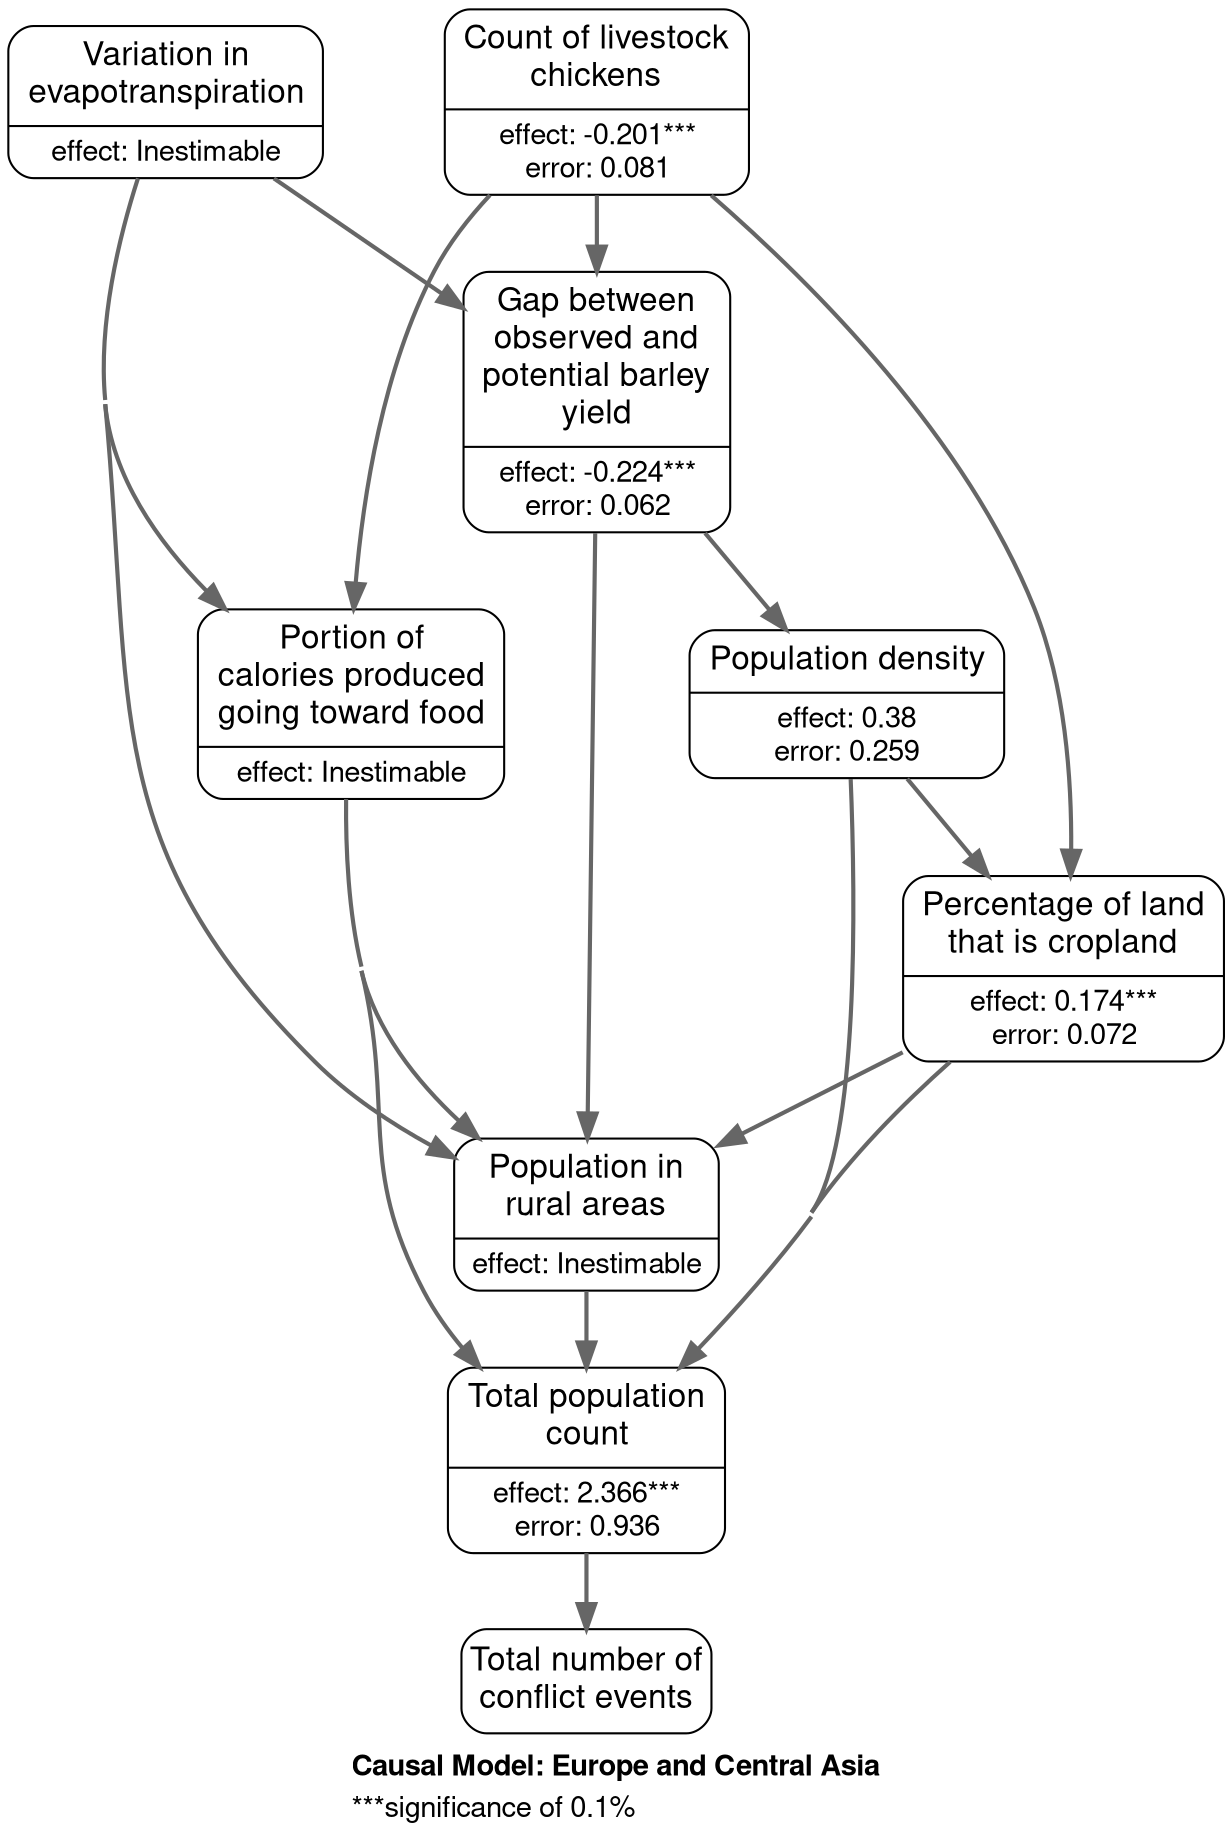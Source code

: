 # generated file for region: europe_and_central_asia by CausalModelRegionGenerator
strict digraph causalModel {
fontname="Helvetica, Arial, sans-serif";
label=<<TABLE BORDER="0" CELLBORDER="0" CELLSPACING="0"><TR><TD></TD></TR><TR><TD ALIGN="LEFT"><B>Causal Model: Europe and Central Asia</B></TD></TR><TR><TD ALIGN="LEFT">***significance of 0.1%</TD></TR></TABLE>>;
labelloc = b;
nodesep = 0.4;
concentrate = true;
node[shape = Mrecord, fontname = "Helvetica, Arial, sans-serif", margin = "0.10,0.06", penwidth = 1.0];
edge[arrowsize = 1.2 penwidth = 2 color="#666666"];

# nodes
et_anom_m_STD_m [label = <{<table align="center" border="0" cellspacing="1" cellpadding="1">
<tr><td><font point-size="16">Variation in<br/>evapotranspiration<br/></font></td></tr>
</table>
|<table border="0" cellspacing="1" cellpadding="0.5"><tr><td><font point-size="14">effect: Inestimable</font></td></tr></table>}>, class = rankA];
chicken_number_s [label = <{<table align="center" border="0" cellspacing="1" cellpadding="1">
<tr><td><font point-size="16">Count of livestock<br/>chickens<br/></font></td></tr>
</table>
|<table border="0" cellspacing="1" cellpadding="0.5"><tr><td><font point-size="14">effect: -0.201***</font></td></tr>
<tr><td><font point-size="14">error: 0.081</font></td></tr></table>}>, class = rankA];
yield_gap_barley_s [label = <{<table align="center" border="0" cellspacing="1" cellpadding="1">
<tr><td><font point-size="16">Gap between<br/>observed and<br/>potential barley<br/>yield<br/></font></td></tr>
</table>
|<table border="0" cellspacing="1" cellpadding="0.5"><tr><td><font point-size="14">effect: -0.224***</font></td></tr>
<tr><td><font point-size="14">error: 0.062</font></td></tr></table>}>, class = rankB];
rurpop_s [label = <{<table align="center" border="0" cellspacing="1" cellpadding="1">
<tr><td><font point-size="16">Population in<br/>rural areas<br/></font></td></tr>
</table>
|<table border="0" cellspacing="1" cellpadding="0.5"><tr><td><font point-size="14">effect: Inestimable</font></td></tr></table>}>, class = rankB];
Cropland2000_mean_percent_s [label = <{<table align="center" border="0" cellspacing="1" cellpadding="1">
<tr><td><font point-size="16">Percentage of land<br/>that is cropland<br/></font></td></tr>
</table>
|<table border="0" cellspacing="1" cellpadding="0.5"><tr><td><font point-size="14">effect: 0.174***</font></td></tr>
<tr><td><font point-size="14">error: 0.072</font></td></tr></table>}>, class = rankB];
loccount_y [label = <{<table align="center" border="0" cellspacing="1" cellpadding="1">
<tr><td><font point-size="16">Total population<br/>count<br/></font></td></tr>
</table>
|<table border="0" cellspacing="1" cellpadding="0.5"><tr><td><font point-size="14">effect: 2.366***</font></td></tr>
<tr><td><font point-size="14">error: 0.936</font></td></tr></table>}>, class = rankB];
locdensity_y [label = <{<table align="center" border="0" cellspacing="1" cellpadding="1">
<tr><td><font point-size="16">Population density</font></td></tr>
</table>
|<table border="0" cellspacing="1" cellpadding="0.5"><tr><td><font point-size="14">effect: 0.38</font></td></tr>
<tr><td><font point-size="14">error: 0.259</font></td></tr></table>}>, class = rankB];
DeliveredkcalFraction_s [label = <{<table align="center" border="0" cellspacing="1" cellpadding="1">
<tr><td><font point-size="16">Portion of<br/>calories produced<br/>going toward food<br/></font></td></tr>
</table>
|<table border="0" cellspacing="1" cellpadding="0.5"><tr><td><font point-size="14">effect: Inestimable</font></td></tr></table>}>, class = rankB];
acl_sum_evnt_m [label = "Total number of
conflict events" class = rankC shape=box style=rounded fontsize="16pt" margin = "0.05,0.10"];

#ranks
{rank=same; et_anom_m_STD_m chicken_number_s; }

# links
et_anom_m_STD_m -> yield_gap_barley_s ;
et_anom_m_STD_m -> rurpop_s ;
et_anom_m_STD_m -> DeliveredkcalFraction_s ;
chicken_number_s -> yield_gap_barley_s ;
chicken_number_s -> Cropland2000_mean_percent_s ;
chicken_number_s -> DeliveredkcalFraction_s ;
yield_gap_barley_s -> rurpop_s ;
yield_gap_barley_s -> locdensity_y ;
rurpop_s -> loccount_y ;
Cropland2000_mean_percent_s -> rurpop_s ;
Cropland2000_mean_percent_s -> loccount_y ;
loccount_y -> acl_sum_evnt_m ;
locdensity_y -> Cropland2000_mean_percent_s ;
locdensity_y -> loccount_y ;
DeliveredkcalFraction_s -> rurpop_s ;
DeliveredkcalFraction_s -> loccount_y ;

}
